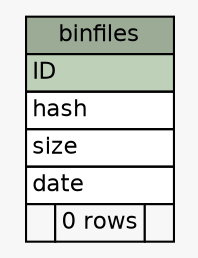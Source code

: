 // dot 2.38.0 on Mac OS X 10.11.4
// SchemaSpy rev 590
digraph "binfiles" {
  graph [
    rankdir="RL"
    bgcolor="#f7f7f7"
    nodesep="0.18"
    ranksep="0.46"
    fontname="Helvetica"
    fontsize="11"
  ];
  node [
    fontname="Helvetica"
    fontsize="11"
    shape="plaintext"
  ];
  edge [
    arrowsize="0.8"
  ];
  "binfiles" [
    label=<
    <TABLE BORDER="0" CELLBORDER="1" CELLSPACING="0" BGCOLOR="#ffffff">
      <TR><TD COLSPAN="3" BGCOLOR="#9bab96" ALIGN="CENTER">binfiles</TD></TR>
      <TR><TD PORT="ID" COLSPAN="3" BGCOLOR="#bed1b8" ALIGN="LEFT">ID</TD></TR>
      <TR><TD PORT="hash" COLSPAN="3" ALIGN="LEFT">hash</TD></TR>
      <TR><TD PORT="size" COLSPAN="3" ALIGN="LEFT">size</TD></TR>
      <TR><TD PORT="date" COLSPAN="3" ALIGN="LEFT">date</TD></TR>
      <TR><TD ALIGN="LEFT" BGCOLOR="#f7f7f7">  </TD><TD ALIGN="RIGHT" BGCOLOR="#f7f7f7">0 rows</TD><TD ALIGN="RIGHT" BGCOLOR="#f7f7f7">  </TD></TR>
    </TABLE>>
    URL="tables/binfiles.html"
    tooltip="binfiles"
  ];
}
